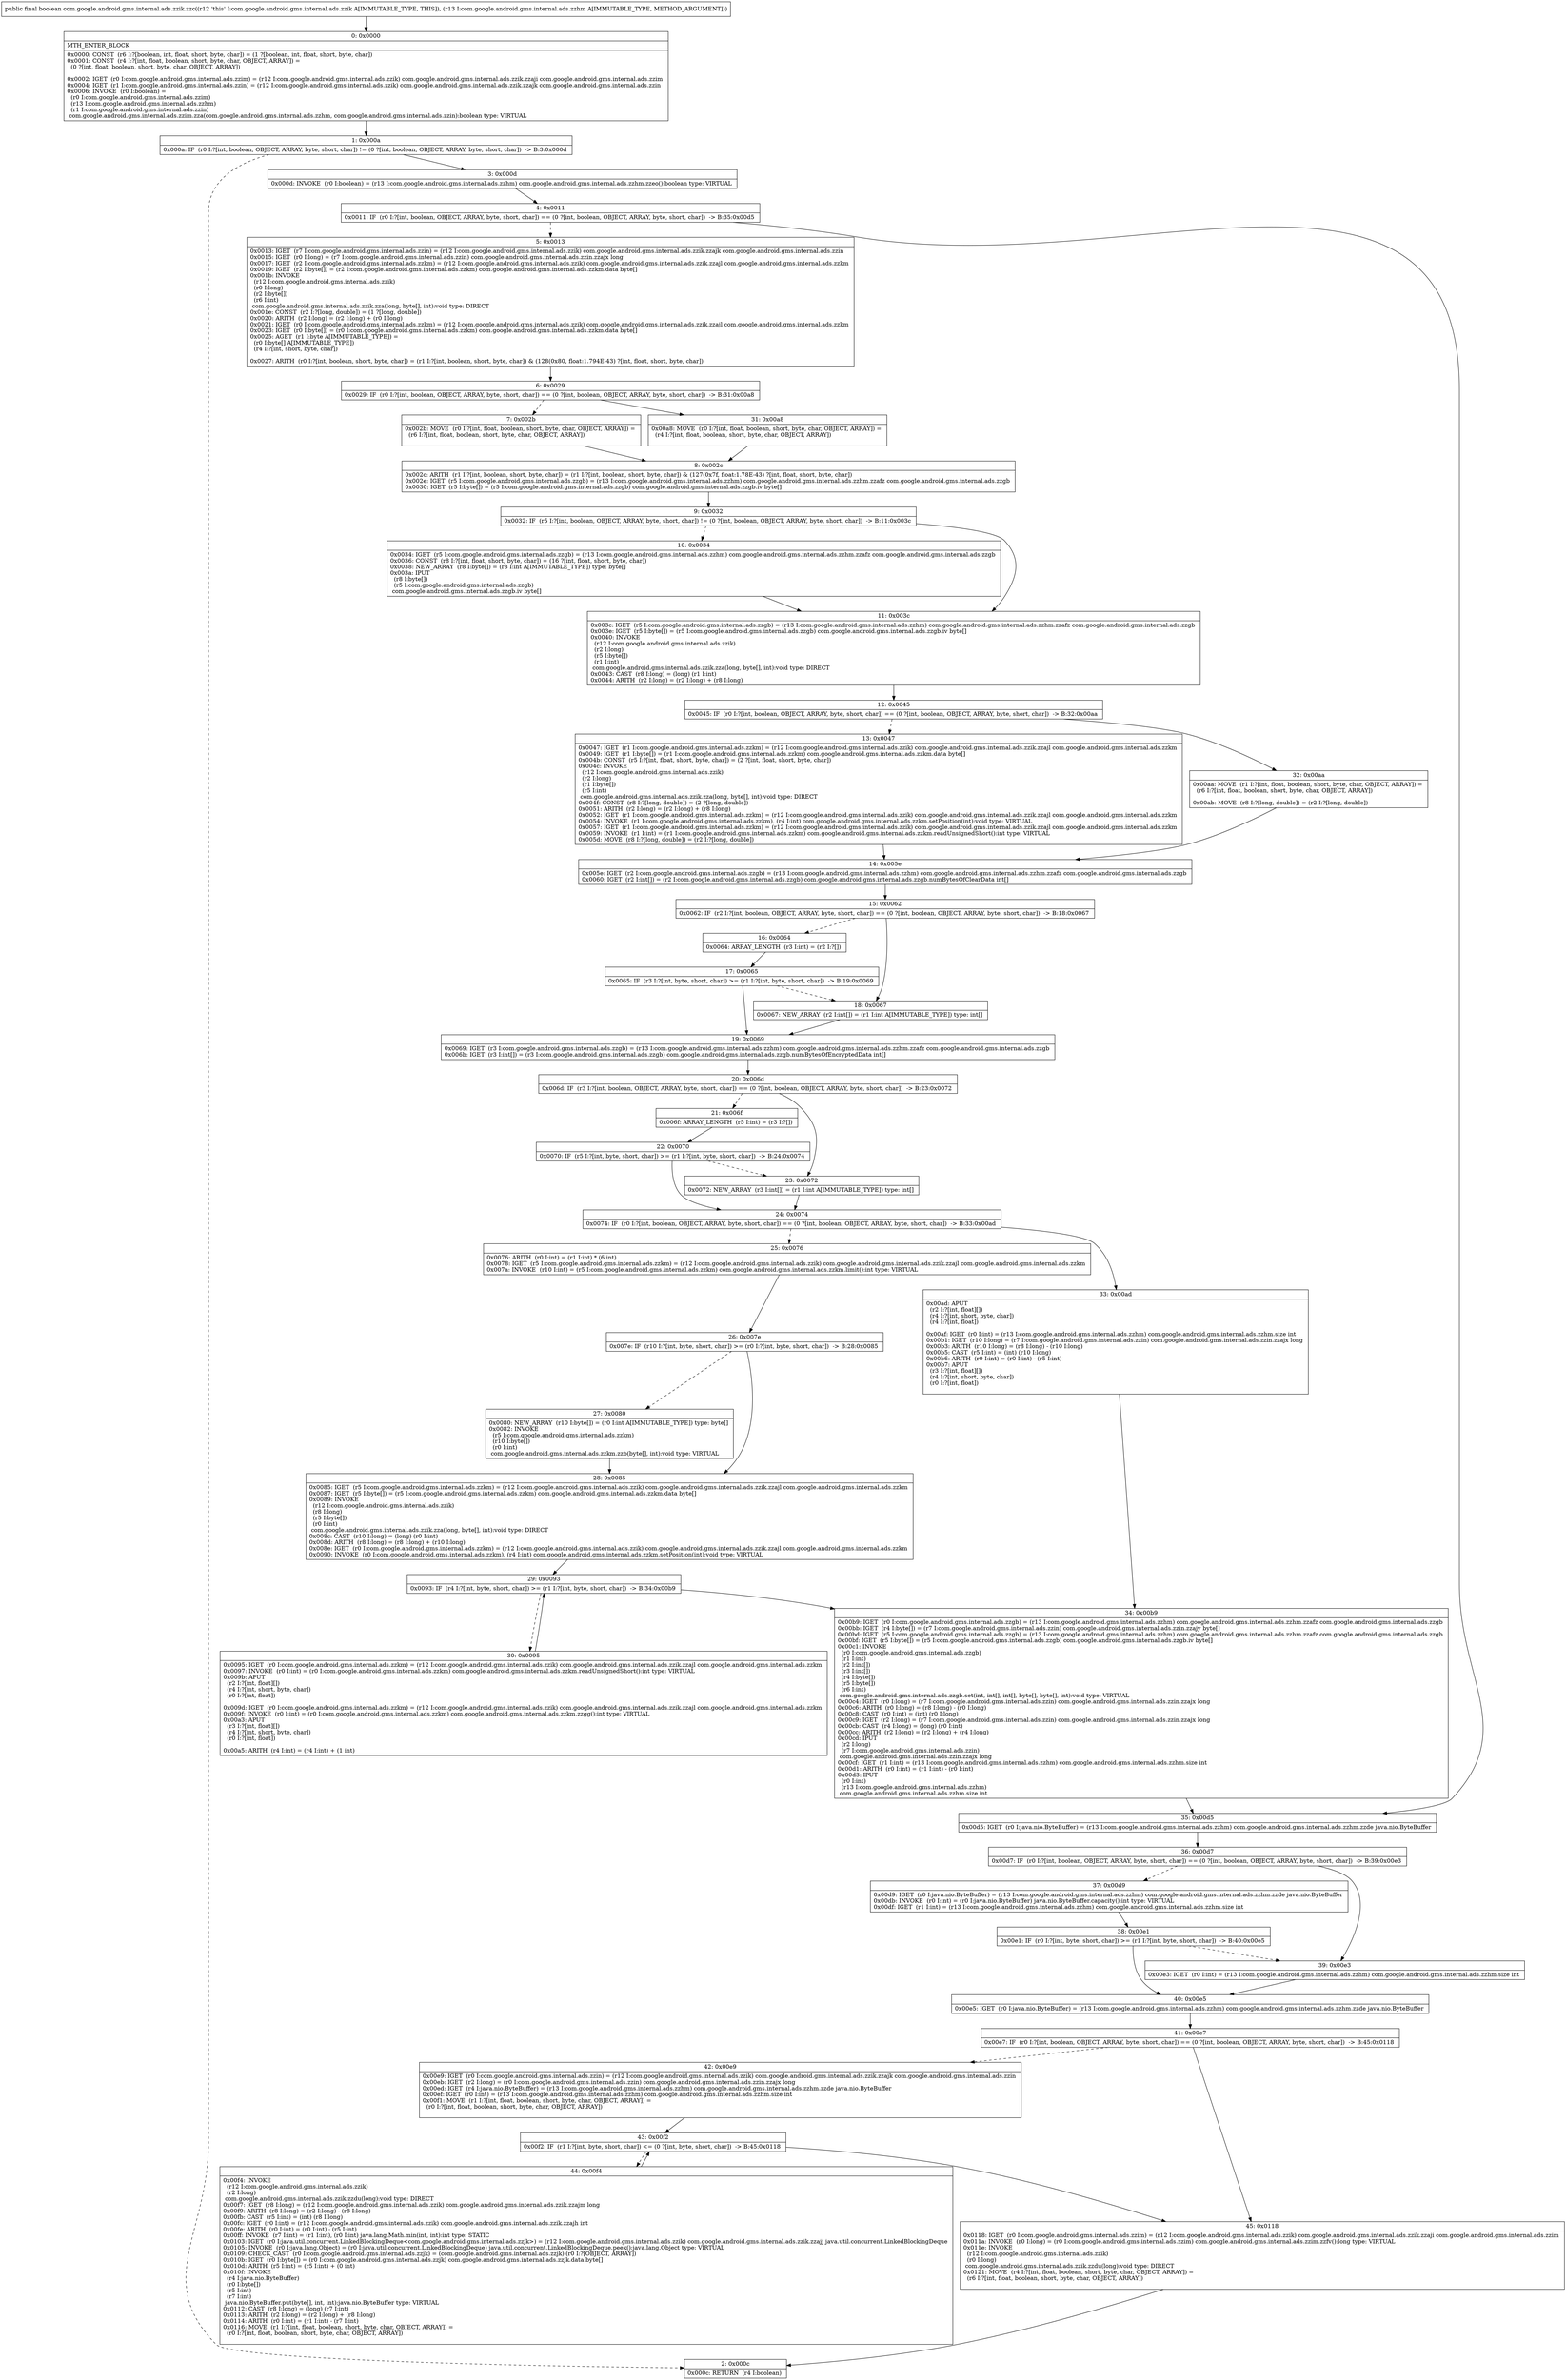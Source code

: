 digraph "CFG forcom.google.android.gms.internal.ads.zzik.zzc(Lcom\/google\/android\/gms\/internal\/ads\/zzhm;)Z" {
Node_0 [shape=record,label="{0\:\ 0x0000|MTH_ENTER_BLOCK\l|0x0000: CONST  (r6 I:?[boolean, int, float, short, byte, char]) = (1 ?[boolean, int, float, short, byte, char]) \l0x0001: CONST  (r4 I:?[int, float, boolean, short, byte, char, OBJECT, ARRAY]) = \l  (0 ?[int, float, boolean, short, byte, char, OBJECT, ARRAY])\l \l0x0002: IGET  (r0 I:com.google.android.gms.internal.ads.zzim) = (r12 I:com.google.android.gms.internal.ads.zzik) com.google.android.gms.internal.ads.zzik.zzaji com.google.android.gms.internal.ads.zzim \l0x0004: IGET  (r1 I:com.google.android.gms.internal.ads.zzin) = (r12 I:com.google.android.gms.internal.ads.zzik) com.google.android.gms.internal.ads.zzik.zzajk com.google.android.gms.internal.ads.zzin \l0x0006: INVOKE  (r0 I:boolean) = \l  (r0 I:com.google.android.gms.internal.ads.zzim)\l  (r13 I:com.google.android.gms.internal.ads.zzhm)\l  (r1 I:com.google.android.gms.internal.ads.zzin)\l com.google.android.gms.internal.ads.zzim.zza(com.google.android.gms.internal.ads.zzhm, com.google.android.gms.internal.ads.zzin):boolean type: VIRTUAL \l}"];
Node_1 [shape=record,label="{1\:\ 0x000a|0x000a: IF  (r0 I:?[int, boolean, OBJECT, ARRAY, byte, short, char]) != (0 ?[int, boolean, OBJECT, ARRAY, byte, short, char])  \-\> B:3:0x000d \l}"];
Node_2 [shape=record,label="{2\:\ 0x000c|0x000c: RETURN  (r4 I:boolean) \l}"];
Node_3 [shape=record,label="{3\:\ 0x000d|0x000d: INVOKE  (r0 I:boolean) = (r13 I:com.google.android.gms.internal.ads.zzhm) com.google.android.gms.internal.ads.zzhm.zzeo():boolean type: VIRTUAL \l}"];
Node_4 [shape=record,label="{4\:\ 0x0011|0x0011: IF  (r0 I:?[int, boolean, OBJECT, ARRAY, byte, short, char]) == (0 ?[int, boolean, OBJECT, ARRAY, byte, short, char])  \-\> B:35:0x00d5 \l}"];
Node_5 [shape=record,label="{5\:\ 0x0013|0x0013: IGET  (r7 I:com.google.android.gms.internal.ads.zzin) = (r12 I:com.google.android.gms.internal.ads.zzik) com.google.android.gms.internal.ads.zzik.zzajk com.google.android.gms.internal.ads.zzin \l0x0015: IGET  (r0 I:long) = (r7 I:com.google.android.gms.internal.ads.zzin) com.google.android.gms.internal.ads.zzin.zzajx long \l0x0017: IGET  (r2 I:com.google.android.gms.internal.ads.zzkm) = (r12 I:com.google.android.gms.internal.ads.zzik) com.google.android.gms.internal.ads.zzik.zzajl com.google.android.gms.internal.ads.zzkm \l0x0019: IGET  (r2 I:byte[]) = (r2 I:com.google.android.gms.internal.ads.zzkm) com.google.android.gms.internal.ads.zzkm.data byte[] \l0x001b: INVOKE  \l  (r12 I:com.google.android.gms.internal.ads.zzik)\l  (r0 I:long)\l  (r2 I:byte[])\l  (r6 I:int)\l com.google.android.gms.internal.ads.zzik.zza(long, byte[], int):void type: DIRECT \l0x001e: CONST  (r2 I:?[long, double]) = (1 ?[long, double]) \l0x0020: ARITH  (r2 I:long) = (r2 I:long) + (r0 I:long) \l0x0021: IGET  (r0 I:com.google.android.gms.internal.ads.zzkm) = (r12 I:com.google.android.gms.internal.ads.zzik) com.google.android.gms.internal.ads.zzik.zzajl com.google.android.gms.internal.ads.zzkm \l0x0023: IGET  (r0 I:byte[]) = (r0 I:com.google.android.gms.internal.ads.zzkm) com.google.android.gms.internal.ads.zzkm.data byte[] \l0x0025: AGET  (r1 I:byte A[IMMUTABLE_TYPE]) = \l  (r0 I:byte[] A[IMMUTABLE_TYPE])\l  (r4 I:?[int, short, byte, char])\l \l0x0027: ARITH  (r0 I:?[int, boolean, short, byte, char]) = (r1 I:?[int, boolean, short, byte, char]) & (128(0x80, float:1.794E\-43) ?[int, float, short, byte, char]) \l}"];
Node_6 [shape=record,label="{6\:\ 0x0029|0x0029: IF  (r0 I:?[int, boolean, OBJECT, ARRAY, byte, short, char]) == (0 ?[int, boolean, OBJECT, ARRAY, byte, short, char])  \-\> B:31:0x00a8 \l}"];
Node_7 [shape=record,label="{7\:\ 0x002b|0x002b: MOVE  (r0 I:?[int, float, boolean, short, byte, char, OBJECT, ARRAY]) = \l  (r6 I:?[int, float, boolean, short, byte, char, OBJECT, ARRAY])\l \l}"];
Node_8 [shape=record,label="{8\:\ 0x002c|0x002c: ARITH  (r1 I:?[int, boolean, short, byte, char]) = (r1 I:?[int, boolean, short, byte, char]) & (127(0x7f, float:1.78E\-43) ?[int, float, short, byte, char]) \l0x002e: IGET  (r5 I:com.google.android.gms.internal.ads.zzgb) = (r13 I:com.google.android.gms.internal.ads.zzhm) com.google.android.gms.internal.ads.zzhm.zzafz com.google.android.gms.internal.ads.zzgb \l0x0030: IGET  (r5 I:byte[]) = (r5 I:com.google.android.gms.internal.ads.zzgb) com.google.android.gms.internal.ads.zzgb.iv byte[] \l}"];
Node_9 [shape=record,label="{9\:\ 0x0032|0x0032: IF  (r5 I:?[int, boolean, OBJECT, ARRAY, byte, short, char]) != (0 ?[int, boolean, OBJECT, ARRAY, byte, short, char])  \-\> B:11:0x003c \l}"];
Node_10 [shape=record,label="{10\:\ 0x0034|0x0034: IGET  (r5 I:com.google.android.gms.internal.ads.zzgb) = (r13 I:com.google.android.gms.internal.ads.zzhm) com.google.android.gms.internal.ads.zzhm.zzafz com.google.android.gms.internal.ads.zzgb \l0x0036: CONST  (r8 I:?[int, float, short, byte, char]) = (16 ?[int, float, short, byte, char]) \l0x0038: NEW_ARRAY  (r8 I:byte[]) = (r8 I:int A[IMMUTABLE_TYPE]) type: byte[] \l0x003a: IPUT  \l  (r8 I:byte[])\l  (r5 I:com.google.android.gms.internal.ads.zzgb)\l com.google.android.gms.internal.ads.zzgb.iv byte[] \l}"];
Node_11 [shape=record,label="{11\:\ 0x003c|0x003c: IGET  (r5 I:com.google.android.gms.internal.ads.zzgb) = (r13 I:com.google.android.gms.internal.ads.zzhm) com.google.android.gms.internal.ads.zzhm.zzafz com.google.android.gms.internal.ads.zzgb \l0x003e: IGET  (r5 I:byte[]) = (r5 I:com.google.android.gms.internal.ads.zzgb) com.google.android.gms.internal.ads.zzgb.iv byte[] \l0x0040: INVOKE  \l  (r12 I:com.google.android.gms.internal.ads.zzik)\l  (r2 I:long)\l  (r5 I:byte[])\l  (r1 I:int)\l com.google.android.gms.internal.ads.zzik.zza(long, byte[], int):void type: DIRECT \l0x0043: CAST  (r8 I:long) = (long) (r1 I:int) \l0x0044: ARITH  (r2 I:long) = (r2 I:long) + (r8 I:long) \l}"];
Node_12 [shape=record,label="{12\:\ 0x0045|0x0045: IF  (r0 I:?[int, boolean, OBJECT, ARRAY, byte, short, char]) == (0 ?[int, boolean, OBJECT, ARRAY, byte, short, char])  \-\> B:32:0x00aa \l}"];
Node_13 [shape=record,label="{13\:\ 0x0047|0x0047: IGET  (r1 I:com.google.android.gms.internal.ads.zzkm) = (r12 I:com.google.android.gms.internal.ads.zzik) com.google.android.gms.internal.ads.zzik.zzajl com.google.android.gms.internal.ads.zzkm \l0x0049: IGET  (r1 I:byte[]) = (r1 I:com.google.android.gms.internal.ads.zzkm) com.google.android.gms.internal.ads.zzkm.data byte[] \l0x004b: CONST  (r5 I:?[int, float, short, byte, char]) = (2 ?[int, float, short, byte, char]) \l0x004c: INVOKE  \l  (r12 I:com.google.android.gms.internal.ads.zzik)\l  (r2 I:long)\l  (r1 I:byte[])\l  (r5 I:int)\l com.google.android.gms.internal.ads.zzik.zza(long, byte[], int):void type: DIRECT \l0x004f: CONST  (r8 I:?[long, double]) = (2 ?[long, double]) \l0x0051: ARITH  (r2 I:long) = (r2 I:long) + (r8 I:long) \l0x0052: IGET  (r1 I:com.google.android.gms.internal.ads.zzkm) = (r12 I:com.google.android.gms.internal.ads.zzik) com.google.android.gms.internal.ads.zzik.zzajl com.google.android.gms.internal.ads.zzkm \l0x0054: INVOKE  (r1 I:com.google.android.gms.internal.ads.zzkm), (r4 I:int) com.google.android.gms.internal.ads.zzkm.setPosition(int):void type: VIRTUAL \l0x0057: IGET  (r1 I:com.google.android.gms.internal.ads.zzkm) = (r12 I:com.google.android.gms.internal.ads.zzik) com.google.android.gms.internal.ads.zzik.zzajl com.google.android.gms.internal.ads.zzkm \l0x0059: INVOKE  (r1 I:int) = (r1 I:com.google.android.gms.internal.ads.zzkm) com.google.android.gms.internal.ads.zzkm.readUnsignedShort():int type: VIRTUAL \l0x005d: MOVE  (r8 I:?[long, double]) = (r2 I:?[long, double]) \l}"];
Node_14 [shape=record,label="{14\:\ 0x005e|0x005e: IGET  (r2 I:com.google.android.gms.internal.ads.zzgb) = (r13 I:com.google.android.gms.internal.ads.zzhm) com.google.android.gms.internal.ads.zzhm.zzafz com.google.android.gms.internal.ads.zzgb \l0x0060: IGET  (r2 I:int[]) = (r2 I:com.google.android.gms.internal.ads.zzgb) com.google.android.gms.internal.ads.zzgb.numBytesOfClearData int[] \l}"];
Node_15 [shape=record,label="{15\:\ 0x0062|0x0062: IF  (r2 I:?[int, boolean, OBJECT, ARRAY, byte, short, char]) == (0 ?[int, boolean, OBJECT, ARRAY, byte, short, char])  \-\> B:18:0x0067 \l}"];
Node_16 [shape=record,label="{16\:\ 0x0064|0x0064: ARRAY_LENGTH  (r3 I:int) = (r2 I:?[]) \l}"];
Node_17 [shape=record,label="{17\:\ 0x0065|0x0065: IF  (r3 I:?[int, byte, short, char]) \>= (r1 I:?[int, byte, short, char])  \-\> B:19:0x0069 \l}"];
Node_18 [shape=record,label="{18\:\ 0x0067|0x0067: NEW_ARRAY  (r2 I:int[]) = (r1 I:int A[IMMUTABLE_TYPE]) type: int[] \l}"];
Node_19 [shape=record,label="{19\:\ 0x0069|0x0069: IGET  (r3 I:com.google.android.gms.internal.ads.zzgb) = (r13 I:com.google.android.gms.internal.ads.zzhm) com.google.android.gms.internal.ads.zzhm.zzafz com.google.android.gms.internal.ads.zzgb \l0x006b: IGET  (r3 I:int[]) = (r3 I:com.google.android.gms.internal.ads.zzgb) com.google.android.gms.internal.ads.zzgb.numBytesOfEncryptedData int[] \l}"];
Node_20 [shape=record,label="{20\:\ 0x006d|0x006d: IF  (r3 I:?[int, boolean, OBJECT, ARRAY, byte, short, char]) == (0 ?[int, boolean, OBJECT, ARRAY, byte, short, char])  \-\> B:23:0x0072 \l}"];
Node_21 [shape=record,label="{21\:\ 0x006f|0x006f: ARRAY_LENGTH  (r5 I:int) = (r3 I:?[]) \l}"];
Node_22 [shape=record,label="{22\:\ 0x0070|0x0070: IF  (r5 I:?[int, byte, short, char]) \>= (r1 I:?[int, byte, short, char])  \-\> B:24:0x0074 \l}"];
Node_23 [shape=record,label="{23\:\ 0x0072|0x0072: NEW_ARRAY  (r3 I:int[]) = (r1 I:int A[IMMUTABLE_TYPE]) type: int[] \l}"];
Node_24 [shape=record,label="{24\:\ 0x0074|0x0074: IF  (r0 I:?[int, boolean, OBJECT, ARRAY, byte, short, char]) == (0 ?[int, boolean, OBJECT, ARRAY, byte, short, char])  \-\> B:33:0x00ad \l}"];
Node_25 [shape=record,label="{25\:\ 0x0076|0x0076: ARITH  (r0 I:int) = (r1 I:int) * (6 int) \l0x0078: IGET  (r5 I:com.google.android.gms.internal.ads.zzkm) = (r12 I:com.google.android.gms.internal.ads.zzik) com.google.android.gms.internal.ads.zzik.zzajl com.google.android.gms.internal.ads.zzkm \l0x007a: INVOKE  (r10 I:int) = (r5 I:com.google.android.gms.internal.ads.zzkm) com.google.android.gms.internal.ads.zzkm.limit():int type: VIRTUAL \l}"];
Node_26 [shape=record,label="{26\:\ 0x007e|0x007e: IF  (r10 I:?[int, byte, short, char]) \>= (r0 I:?[int, byte, short, char])  \-\> B:28:0x0085 \l}"];
Node_27 [shape=record,label="{27\:\ 0x0080|0x0080: NEW_ARRAY  (r10 I:byte[]) = (r0 I:int A[IMMUTABLE_TYPE]) type: byte[] \l0x0082: INVOKE  \l  (r5 I:com.google.android.gms.internal.ads.zzkm)\l  (r10 I:byte[])\l  (r0 I:int)\l com.google.android.gms.internal.ads.zzkm.zzb(byte[], int):void type: VIRTUAL \l}"];
Node_28 [shape=record,label="{28\:\ 0x0085|0x0085: IGET  (r5 I:com.google.android.gms.internal.ads.zzkm) = (r12 I:com.google.android.gms.internal.ads.zzik) com.google.android.gms.internal.ads.zzik.zzajl com.google.android.gms.internal.ads.zzkm \l0x0087: IGET  (r5 I:byte[]) = (r5 I:com.google.android.gms.internal.ads.zzkm) com.google.android.gms.internal.ads.zzkm.data byte[] \l0x0089: INVOKE  \l  (r12 I:com.google.android.gms.internal.ads.zzik)\l  (r8 I:long)\l  (r5 I:byte[])\l  (r0 I:int)\l com.google.android.gms.internal.ads.zzik.zza(long, byte[], int):void type: DIRECT \l0x008c: CAST  (r10 I:long) = (long) (r0 I:int) \l0x008d: ARITH  (r8 I:long) = (r8 I:long) + (r10 I:long) \l0x008e: IGET  (r0 I:com.google.android.gms.internal.ads.zzkm) = (r12 I:com.google.android.gms.internal.ads.zzik) com.google.android.gms.internal.ads.zzik.zzajl com.google.android.gms.internal.ads.zzkm \l0x0090: INVOKE  (r0 I:com.google.android.gms.internal.ads.zzkm), (r4 I:int) com.google.android.gms.internal.ads.zzkm.setPosition(int):void type: VIRTUAL \l}"];
Node_29 [shape=record,label="{29\:\ 0x0093|0x0093: IF  (r4 I:?[int, byte, short, char]) \>= (r1 I:?[int, byte, short, char])  \-\> B:34:0x00b9 \l}"];
Node_30 [shape=record,label="{30\:\ 0x0095|0x0095: IGET  (r0 I:com.google.android.gms.internal.ads.zzkm) = (r12 I:com.google.android.gms.internal.ads.zzik) com.google.android.gms.internal.ads.zzik.zzajl com.google.android.gms.internal.ads.zzkm \l0x0097: INVOKE  (r0 I:int) = (r0 I:com.google.android.gms.internal.ads.zzkm) com.google.android.gms.internal.ads.zzkm.readUnsignedShort():int type: VIRTUAL \l0x009b: APUT  \l  (r2 I:?[int, float][])\l  (r4 I:?[int, short, byte, char])\l  (r0 I:?[int, float])\l \l0x009d: IGET  (r0 I:com.google.android.gms.internal.ads.zzkm) = (r12 I:com.google.android.gms.internal.ads.zzik) com.google.android.gms.internal.ads.zzik.zzajl com.google.android.gms.internal.ads.zzkm \l0x009f: INVOKE  (r0 I:int) = (r0 I:com.google.android.gms.internal.ads.zzkm) com.google.android.gms.internal.ads.zzkm.zzgg():int type: VIRTUAL \l0x00a3: APUT  \l  (r3 I:?[int, float][])\l  (r4 I:?[int, short, byte, char])\l  (r0 I:?[int, float])\l \l0x00a5: ARITH  (r4 I:int) = (r4 I:int) + (1 int) \l}"];
Node_31 [shape=record,label="{31\:\ 0x00a8|0x00a8: MOVE  (r0 I:?[int, float, boolean, short, byte, char, OBJECT, ARRAY]) = \l  (r4 I:?[int, float, boolean, short, byte, char, OBJECT, ARRAY])\l \l}"];
Node_32 [shape=record,label="{32\:\ 0x00aa|0x00aa: MOVE  (r1 I:?[int, float, boolean, short, byte, char, OBJECT, ARRAY]) = \l  (r6 I:?[int, float, boolean, short, byte, char, OBJECT, ARRAY])\l \l0x00ab: MOVE  (r8 I:?[long, double]) = (r2 I:?[long, double]) \l}"];
Node_33 [shape=record,label="{33\:\ 0x00ad|0x00ad: APUT  \l  (r2 I:?[int, float][])\l  (r4 I:?[int, short, byte, char])\l  (r4 I:?[int, float])\l \l0x00af: IGET  (r0 I:int) = (r13 I:com.google.android.gms.internal.ads.zzhm) com.google.android.gms.internal.ads.zzhm.size int \l0x00b1: IGET  (r10 I:long) = (r7 I:com.google.android.gms.internal.ads.zzin) com.google.android.gms.internal.ads.zzin.zzajx long \l0x00b3: ARITH  (r10 I:long) = (r8 I:long) \- (r10 I:long) \l0x00b5: CAST  (r5 I:int) = (int) (r10 I:long) \l0x00b6: ARITH  (r0 I:int) = (r0 I:int) \- (r5 I:int) \l0x00b7: APUT  \l  (r3 I:?[int, float][])\l  (r4 I:?[int, short, byte, char])\l  (r0 I:?[int, float])\l \l}"];
Node_34 [shape=record,label="{34\:\ 0x00b9|0x00b9: IGET  (r0 I:com.google.android.gms.internal.ads.zzgb) = (r13 I:com.google.android.gms.internal.ads.zzhm) com.google.android.gms.internal.ads.zzhm.zzafz com.google.android.gms.internal.ads.zzgb \l0x00bb: IGET  (r4 I:byte[]) = (r7 I:com.google.android.gms.internal.ads.zzin) com.google.android.gms.internal.ads.zzin.zzajy byte[] \l0x00bd: IGET  (r5 I:com.google.android.gms.internal.ads.zzgb) = (r13 I:com.google.android.gms.internal.ads.zzhm) com.google.android.gms.internal.ads.zzhm.zzafz com.google.android.gms.internal.ads.zzgb \l0x00bf: IGET  (r5 I:byte[]) = (r5 I:com.google.android.gms.internal.ads.zzgb) com.google.android.gms.internal.ads.zzgb.iv byte[] \l0x00c1: INVOKE  \l  (r0 I:com.google.android.gms.internal.ads.zzgb)\l  (r1 I:int)\l  (r2 I:int[])\l  (r3 I:int[])\l  (r4 I:byte[])\l  (r5 I:byte[])\l  (r6 I:int)\l com.google.android.gms.internal.ads.zzgb.set(int, int[], int[], byte[], byte[], int):void type: VIRTUAL \l0x00c4: IGET  (r0 I:long) = (r7 I:com.google.android.gms.internal.ads.zzin) com.google.android.gms.internal.ads.zzin.zzajx long \l0x00c6: ARITH  (r0 I:long) = (r8 I:long) \- (r0 I:long) \l0x00c8: CAST  (r0 I:int) = (int) (r0 I:long) \l0x00c9: IGET  (r2 I:long) = (r7 I:com.google.android.gms.internal.ads.zzin) com.google.android.gms.internal.ads.zzin.zzajx long \l0x00cb: CAST  (r4 I:long) = (long) (r0 I:int) \l0x00cc: ARITH  (r2 I:long) = (r2 I:long) + (r4 I:long) \l0x00cd: IPUT  \l  (r2 I:long)\l  (r7 I:com.google.android.gms.internal.ads.zzin)\l com.google.android.gms.internal.ads.zzin.zzajx long \l0x00cf: IGET  (r1 I:int) = (r13 I:com.google.android.gms.internal.ads.zzhm) com.google.android.gms.internal.ads.zzhm.size int \l0x00d1: ARITH  (r0 I:int) = (r1 I:int) \- (r0 I:int) \l0x00d3: IPUT  \l  (r0 I:int)\l  (r13 I:com.google.android.gms.internal.ads.zzhm)\l com.google.android.gms.internal.ads.zzhm.size int \l}"];
Node_35 [shape=record,label="{35\:\ 0x00d5|0x00d5: IGET  (r0 I:java.nio.ByteBuffer) = (r13 I:com.google.android.gms.internal.ads.zzhm) com.google.android.gms.internal.ads.zzhm.zzde java.nio.ByteBuffer \l}"];
Node_36 [shape=record,label="{36\:\ 0x00d7|0x00d7: IF  (r0 I:?[int, boolean, OBJECT, ARRAY, byte, short, char]) == (0 ?[int, boolean, OBJECT, ARRAY, byte, short, char])  \-\> B:39:0x00e3 \l}"];
Node_37 [shape=record,label="{37\:\ 0x00d9|0x00d9: IGET  (r0 I:java.nio.ByteBuffer) = (r13 I:com.google.android.gms.internal.ads.zzhm) com.google.android.gms.internal.ads.zzhm.zzde java.nio.ByteBuffer \l0x00db: INVOKE  (r0 I:int) = (r0 I:java.nio.ByteBuffer) java.nio.ByteBuffer.capacity():int type: VIRTUAL \l0x00df: IGET  (r1 I:int) = (r13 I:com.google.android.gms.internal.ads.zzhm) com.google.android.gms.internal.ads.zzhm.size int \l}"];
Node_38 [shape=record,label="{38\:\ 0x00e1|0x00e1: IF  (r0 I:?[int, byte, short, char]) \>= (r1 I:?[int, byte, short, char])  \-\> B:40:0x00e5 \l}"];
Node_39 [shape=record,label="{39\:\ 0x00e3|0x00e3: IGET  (r0 I:int) = (r13 I:com.google.android.gms.internal.ads.zzhm) com.google.android.gms.internal.ads.zzhm.size int \l}"];
Node_40 [shape=record,label="{40\:\ 0x00e5|0x00e5: IGET  (r0 I:java.nio.ByteBuffer) = (r13 I:com.google.android.gms.internal.ads.zzhm) com.google.android.gms.internal.ads.zzhm.zzde java.nio.ByteBuffer \l}"];
Node_41 [shape=record,label="{41\:\ 0x00e7|0x00e7: IF  (r0 I:?[int, boolean, OBJECT, ARRAY, byte, short, char]) == (0 ?[int, boolean, OBJECT, ARRAY, byte, short, char])  \-\> B:45:0x0118 \l}"];
Node_42 [shape=record,label="{42\:\ 0x00e9|0x00e9: IGET  (r0 I:com.google.android.gms.internal.ads.zzin) = (r12 I:com.google.android.gms.internal.ads.zzik) com.google.android.gms.internal.ads.zzik.zzajk com.google.android.gms.internal.ads.zzin \l0x00eb: IGET  (r2 I:long) = (r0 I:com.google.android.gms.internal.ads.zzin) com.google.android.gms.internal.ads.zzin.zzajx long \l0x00ed: IGET  (r4 I:java.nio.ByteBuffer) = (r13 I:com.google.android.gms.internal.ads.zzhm) com.google.android.gms.internal.ads.zzhm.zzde java.nio.ByteBuffer \l0x00ef: IGET  (r0 I:int) = (r13 I:com.google.android.gms.internal.ads.zzhm) com.google.android.gms.internal.ads.zzhm.size int \l0x00f1: MOVE  (r1 I:?[int, float, boolean, short, byte, char, OBJECT, ARRAY]) = \l  (r0 I:?[int, float, boolean, short, byte, char, OBJECT, ARRAY])\l \l}"];
Node_43 [shape=record,label="{43\:\ 0x00f2|0x00f2: IF  (r1 I:?[int, byte, short, char]) \<= (0 ?[int, byte, short, char])  \-\> B:45:0x0118 \l}"];
Node_44 [shape=record,label="{44\:\ 0x00f4|0x00f4: INVOKE  \l  (r12 I:com.google.android.gms.internal.ads.zzik)\l  (r2 I:long)\l com.google.android.gms.internal.ads.zzik.zzdu(long):void type: DIRECT \l0x00f7: IGET  (r8 I:long) = (r12 I:com.google.android.gms.internal.ads.zzik) com.google.android.gms.internal.ads.zzik.zzajm long \l0x00f9: ARITH  (r8 I:long) = (r2 I:long) \- (r8 I:long) \l0x00fb: CAST  (r5 I:int) = (int) (r8 I:long) \l0x00fc: IGET  (r0 I:int) = (r12 I:com.google.android.gms.internal.ads.zzik) com.google.android.gms.internal.ads.zzik.zzajh int \l0x00fe: ARITH  (r0 I:int) = (r0 I:int) \- (r5 I:int) \l0x00ff: INVOKE  (r7 I:int) = (r1 I:int), (r0 I:int) java.lang.Math.min(int, int):int type: STATIC \l0x0103: IGET  (r0 I:java.util.concurrent.LinkedBlockingDeque\<com.google.android.gms.internal.ads.zzjk\>) = (r12 I:com.google.android.gms.internal.ads.zzik) com.google.android.gms.internal.ads.zzik.zzajj java.util.concurrent.LinkedBlockingDeque \l0x0105: INVOKE  (r0 I:java.lang.Object) = (r0 I:java.util.concurrent.LinkedBlockingDeque) java.util.concurrent.LinkedBlockingDeque.peek():java.lang.Object type: VIRTUAL \l0x0109: CHECK_CAST  (r0 I:com.google.android.gms.internal.ads.zzjk) = (com.google.android.gms.internal.ads.zzjk) (r0 I:?[OBJECT, ARRAY]) \l0x010b: IGET  (r0 I:byte[]) = (r0 I:com.google.android.gms.internal.ads.zzjk) com.google.android.gms.internal.ads.zzjk.data byte[] \l0x010d: ARITH  (r5 I:int) = (r5 I:int) + (0 int) \l0x010f: INVOKE  \l  (r4 I:java.nio.ByteBuffer)\l  (r0 I:byte[])\l  (r5 I:int)\l  (r7 I:int)\l java.nio.ByteBuffer.put(byte[], int, int):java.nio.ByteBuffer type: VIRTUAL \l0x0112: CAST  (r8 I:long) = (long) (r7 I:int) \l0x0113: ARITH  (r2 I:long) = (r2 I:long) + (r8 I:long) \l0x0114: ARITH  (r0 I:int) = (r1 I:int) \- (r7 I:int) \l0x0116: MOVE  (r1 I:?[int, float, boolean, short, byte, char, OBJECT, ARRAY]) = \l  (r0 I:?[int, float, boolean, short, byte, char, OBJECT, ARRAY])\l \l}"];
Node_45 [shape=record,label="{45\:\ 0x0118|0x0118: IGET  (r0 I:com.google.android.gms.internal.ads.zzim) = (r12 I:com.google.android.gms.internal.ads.zzik) com.google.android.gms.internal.ads.zzik.zzaji com.google.android.gms.internal.ads.zzim \l0x011a: INVOKE  (r0 I:long) = (r0 I:com.google.android.gms.internal.ads.zzim) com.google.android.gms.internal.ads.zzim.zzfv():long type: VIRTUAL \l0x011e: INVOKE  \l  (r12 I:com.google.android.gms.internal.ads.zzik)\l  (r0 I:long)\l com.google.android.gms.internal.ads.zzik.zzdu(long):void type: DIRECT \l0x0121: MOVE  (r4 I:?[int, float, boolean, short, byte, char, OBJECT, ARRAY]) = \l  (r6 I:?[int, float, boolean, short, byte, char, OBJECT, ARRAY])\l \l}"];
MethodNode[shape=record,label="{public final boolean com.google.android.gms.internal.ads.zzik.zzc((r12 'this' I:com.google.android.gms.internal.ads.zzik A[IMMUTABLE_TYPE, THIS]), (r13 I:com.google.android.gms.internal.ads.zzhm A[IMMUTABLE_TYPE, METHOD_ARGUMENT])) }"];
MethodNode -> Node_0;
Node_0 -> Node_1;
Node_1 -> Node_2[style=dashed];
Node_1 -> Node_3;
Node_3 -> Node_4;
Node_4 -> Node_5[style=dashed];
Node_4 -> Node_35;
Node_5 -> Node_6;
Node_6 -> Node_7[style=dashed];
Node_6 -> Node_31;
Node_7 -> Node_8;
Node_8 -> Node_9;
Node_9 -> Node_10[style=dashed];
Node_9 -> Node_11;
Node_10 -> Node_11;
Node_11 -> Node_12;
Node_12 -> Node_13[style=dashed];
Node_12 -> Node_32;
Node_13 -> Node_14;
Node_14 -> Node_15;
Node_15 -> Node_16[style=dashed];
Node_15 -> Node_18;
Node_16 -> Node_17;
Node_17 -> Node_18[style=dashed];
Node_17 -> Node_19;
Node_18 -> Node_19;
Node_19 -> Node_20;
Node_20 -> Node_21[style=dashed];
Node_20 -> Node_23;
Node_21 -> Node_22;
Node_22 -> Node_23[style=dashed];
Node_22 -> Node_24;
Node_23 -> Node_24;
Node_24 -> Node_25[style=dashed];
Node_24 -> Node_33;
Node_25 -> Node_26;
Node_26 -> Node_27[style=dashed];
Node_26 -> Node_28;
Node_27 -> Node_28;
Node_28 -> Node_29;
Node_29 -> Node_30[style=dashed];
Node_29 -> Node_34;
Node_30 -> Node_29;
Node_31 -> Node_8;
Node_32 -> Node_14;
Node_33 -> Node_34;
Node_34 -> Node_35;
Node_35 -> Node_36;
Node_36 -> Node_37[style=dashed];
Node_36 -> Node_39;
Node_37 -> Node_38;
Node_38 -> Node_39[style=dashed];
Node_38 -> Node_40;
Node_39 -> Node_40;
Node_40 -> Node_41;
Node_41 -> Node_42[style=dashed];
Node_41 -> Node_45;
Node_42 -> Node_43;
Node_43 -> Node_44[style=dashed];
Node_43 -> Node_45;
Node_44 -> Node_43;
Node_45 -> Node_2;
}

